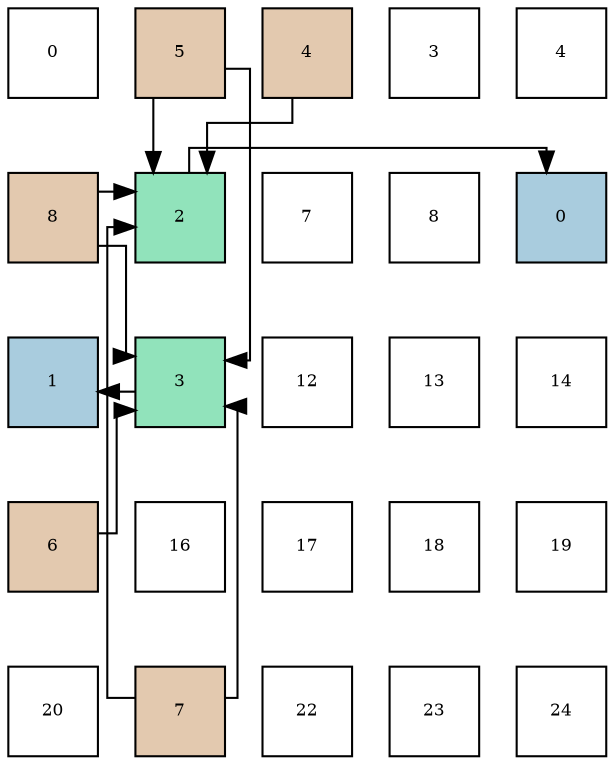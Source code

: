 digraph layout{
 rankdir=TB;
 splines=ortho;
 node [style=filled shape=square fixedsize=true width=0.6];
0[label="0", fontsize=8, fillcolor="#ffffff"];
1[label="5", fontsize=8, fillcolor="#e3c9af"];
2[label="4", fontsize=8, fillcolor="#e3c9af"];
3[label="3", fontsize=8, fillcolor="#ffffff"];
4[label="4", fontsize=8, fillcolor="#ffffff"];
5[label="8", fontsize=8, fillcolor="#e3c9af"];
6[label="2", fontsize=8, fillcolor="#91e3bb"];
7[label="7", fontsize=8, fillcolor="#ffffff"];
8[label="8", fontsize=8, fillcolor="#ffffff"];
9[label="0", fontsize=8, fillcolor="#a9ccde"];
10[label="1", fontsize=8, fillcolor="#a9ccde"];
11[label="3", fontsize=8, fillcolor="#91e3bb"];
12[label="12", fontsize=8, fillcolor="#ffffff"];
13[label="13", fontsize=8, fillcolor="#ffffff"];
14[label="14", fontsize=8, fillcolor="#ffffff"];
15[label="6", fontsize=8, fillcolor="#e3c9af"];
16[label="16", fontsize=8, fillcolor="#ffffff"];
17[label="17", fontsize=8, fillcolor="#ffffff"];
18[label="18", fontsize=8, fillcolor="#ffffff"];
19[label="19", fontsize=8, fillcolor="#ffffff"];
20[label="20", fontsize=8, fillcolor="#ffffff"];
21[label="7", fontsize=8, fillcolor="#e3c9af"];
22[label="22", fontsize=8, fillcolor="#ffffff"];
23[label="23", fontsize=8, fillcolor="#ffffff"];
24[label="24", fontsize=8, fillcolor="#ffffff"];
edge [constraint=false, style=vis];6 -> 9;
11 -> 10;
2 -> 6;
1 -> 6;
1 -> 11;
15 -> 11;
21 -> 6;
21 -> 11;
5 -> 6;
5 -> 11;
edge [constraint=true, style=invis];
0 -> 5 -> 10 -> 15 -> 20;
1 -> 6 -> 11 -> 16 -> 21;
2 -> 7 -> 12 -> 17 -> 22;
3 -> 8 -> 13 -> 18 -> 23;
4 -> 9 -> 14 -> 19 -> 24;
rank = same {0 -> 1 -> 2 -> 3 -> 4};
rank = same {5 -> 6 -> 7 -> 8 -> 9};
rank = same {10 -> 11 -> 12 -> 13 -> 14};
rank = same {15 -> 16 -> 17 -> 18 -> 19};
rank = same {20 -> 21 -> 22 -> 23 -> 24};
}